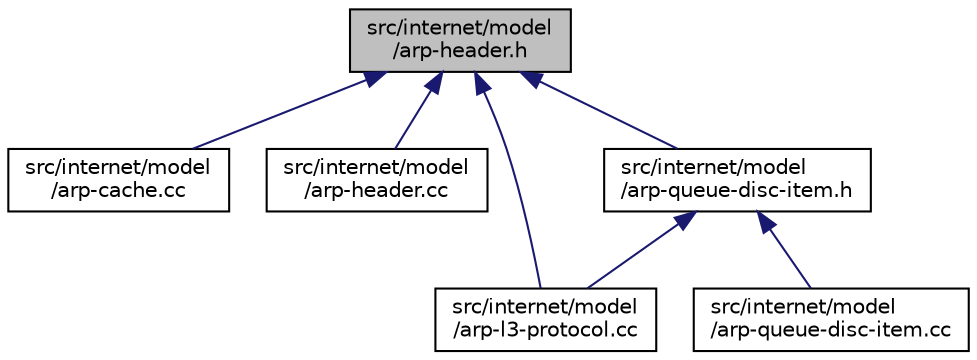 digraph "src/internet/model/arp-header.h"
{
 // LATEX_PDF_SIZE
  edge [fontname="Helvetica",fontsize="10",labelfontname="Helvetica",labelfontsize="10"];
  node [fontname="Helvetica",fontsize="10",shape=record];
  Node1 [label="src/internet/model\l/arp-header.h",height=0.2,width=0.4,color="black", fillcolor="grey75", style="filled", fontcolor="black",tooltip=" "];
  Node1 -> Node2 [dir="back",color="midnightblue",fontsize="10",style="solid",fontname="Helvetica"];
  Node2 [label="src/internet/model\l/arp-cache.cc",height=0.2,width=0.4,color="black", fillcolor="white", style="filled",URL="$arp-cache_8cc.html",tooltip=" "];
  Node1 -> Node3 [dir="back",color="midnightblue",fontsize="10",style="solid",fontname="Helvetica"];
  Node3 [label="src/internet/model\l/arp-header.cc",height=0.2,width=0.4,color="black", fillcolor="white", style="filled",URL="$arp-header_8cc.html",tooltip=" "];
  Node1 -> Node4 [dir="back",color="midnightblue",fontsize="10",style="solid",fontname="Helvetica"];
  Node4 [label="src/internet/model\l/arp-l3-protocol.cc",height=0.2,width=0.4,color="black", fillcolor="white", style="filled",URL="$arp-l3-protocol_8cc.html",tooltip=" "];
  Node1 -> Node5 [dir="back",color="midnightblue",fontsize="10",style="solid",fontname="Helvetica"];
  Node5 [label="src/internet/model\l/arp-queue-disc-item.h",height=0.2,width=0.4,color="black", fillcolor="white", style="filled",URL="$arp-queue-disc-item_8h.html",tooltip=" "];
  Node5 -> Node4 [dir="back",color="midnightblue",fontsize="10",style="solid",fontname="Helvetica"];
  Node5 -> Node6 [dir="back",color="midnightblue",fontsize="10",style="solid",fontname="Helvetica"];
  Node6 [label="src/internet/model\l/arp-queue-disc-item.cc",height=0.2,width=0.4,color="black", fillcolor="white", style="filled",URL="$arp-queue-disc-item_8cc.html",tooltip=" "];
}
